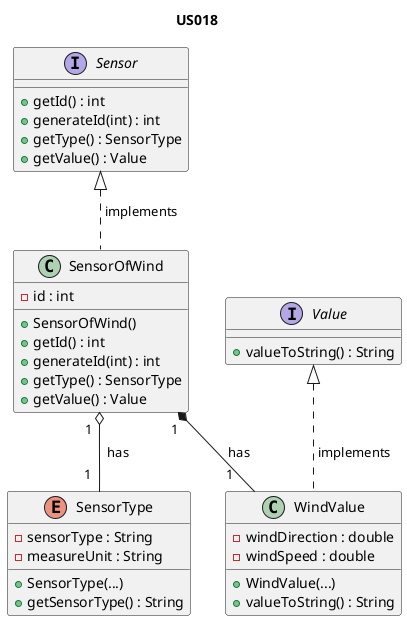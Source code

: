 @startuml

title US018

/'
As Product Owner, I want the system to have a type of sensor that gives the wind
speed (km/h) and direction (8 cardinal points).
'/

interface Sensor {
    + getId() : int
    + generateId(int) : int
    + getType() : SensorType
    + getValue() : Value
}

class SensorOfWind {
    - id : int
    + SensorOfWind()
    + getId() : int
    + generateId(int) : int
    + getType() : SensorType
    + getValue() : Value
}

interface Value {
    + valueToString() : String
}

class WindValue {
    - windDirection : double
    - windSpeed : double
    + WindValue(...)
    + valueToString() : String
}

enum SensorType {
    - sensorType : String
    - measureUnit : String
    + SensorType(...)
    + getSensorType() : String
}

Sensor <|.. SensorOfWind  : " implements       "
Value <|.. WindValue : " implements"
SensorOfWind  "1  " *-- "1    " WindValue :  "  has"
SensorOfWind  "1  " o-- "1  " SensorType :  "  has"

@enduml